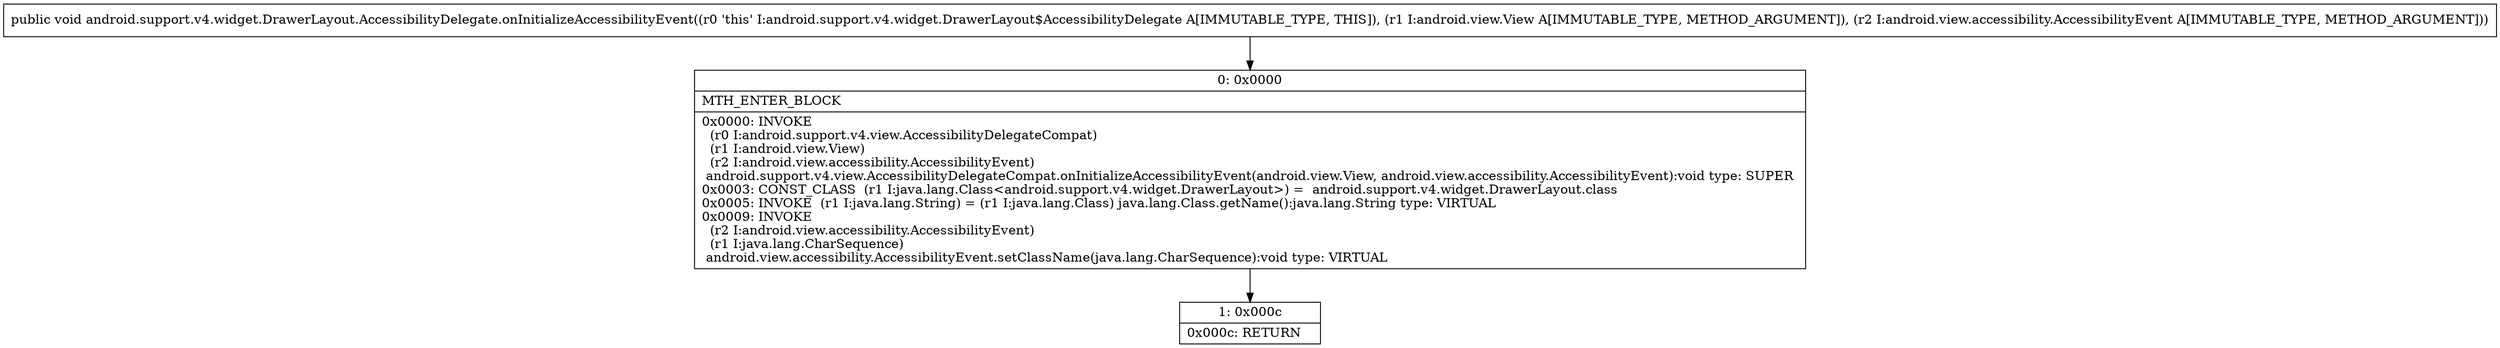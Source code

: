 digraph "CFG forandroid.support.v4.widget.DrawerLayout.AccessibilityDelegate.onInitializeAccessibilityEvent(Landroid\/view\/View;Landroid\/view\/accessibility\/AccessibilityEvent;)V" {
Node_0 [shape=record,label="{0\:\ 0x0000|MTH_ENTER_BLOCK\l|0x0000: INVOKE  \l  (r0 I:android.support.v4.view.AccessibilityDelegateCompat)\l  (r1 I:android.view.View)\l  (r2 I:android.view.accessibility.AccessibilityEvent)\l android.support.v4.view.AccessibilityDelegateCompat.onInitializeAccessibilityEvent(android.view.View, android.view.accessibility.AccessibilityEvent):void type: SUPER \l0x0003: CONST_CLASS  (r1 I:java.lang.Class\<android.support.v4.widget.DrawerLayout\>) =  android.support.v4.widget.DrawerLayout.class \l0x0005: INVOKE  (r1 I:java.lang.String) = (r1 I:java.lang.Class) java.lang.Class.getName():java.lang.String type: VIRTUAL \l0x0009: INVOKE  \l  (r2 I:android.view.accessibility.AccessibilityEvent)\l  (r1 I:java.lang.CharSequence)\l android.view.accessibility.AccessibilityEvent.setClassName(java.lang.CharSequence):void type: VIRTUAL \l}"];
Node_1 [shape=record,label="{1\:\ 0x000c|0x000c: RETURN   \l}"];
MethodNode[shape=record,label="{public void android.support.v4.widget.DrawerLayout.AccessibilityDelegate.onInitializeAccessibilityEvent((r0 'this' I:android.support.v4.widget.DrawerLayout$AccessibilityDelegate A[IMMUTABLE_TYPE, THIS]), (r1 I:android.view.View A[IMMUTABLE_TYPE, METHOD_ARGUMENT]), (r2 I:android.view.accessibility.AccessibilityEvent A[IMMUTABLE_TYPE, METHOD_ARGUMENT])) }"];
MethodNode -> Node_0;
Node_0 -> Node_1;
}

